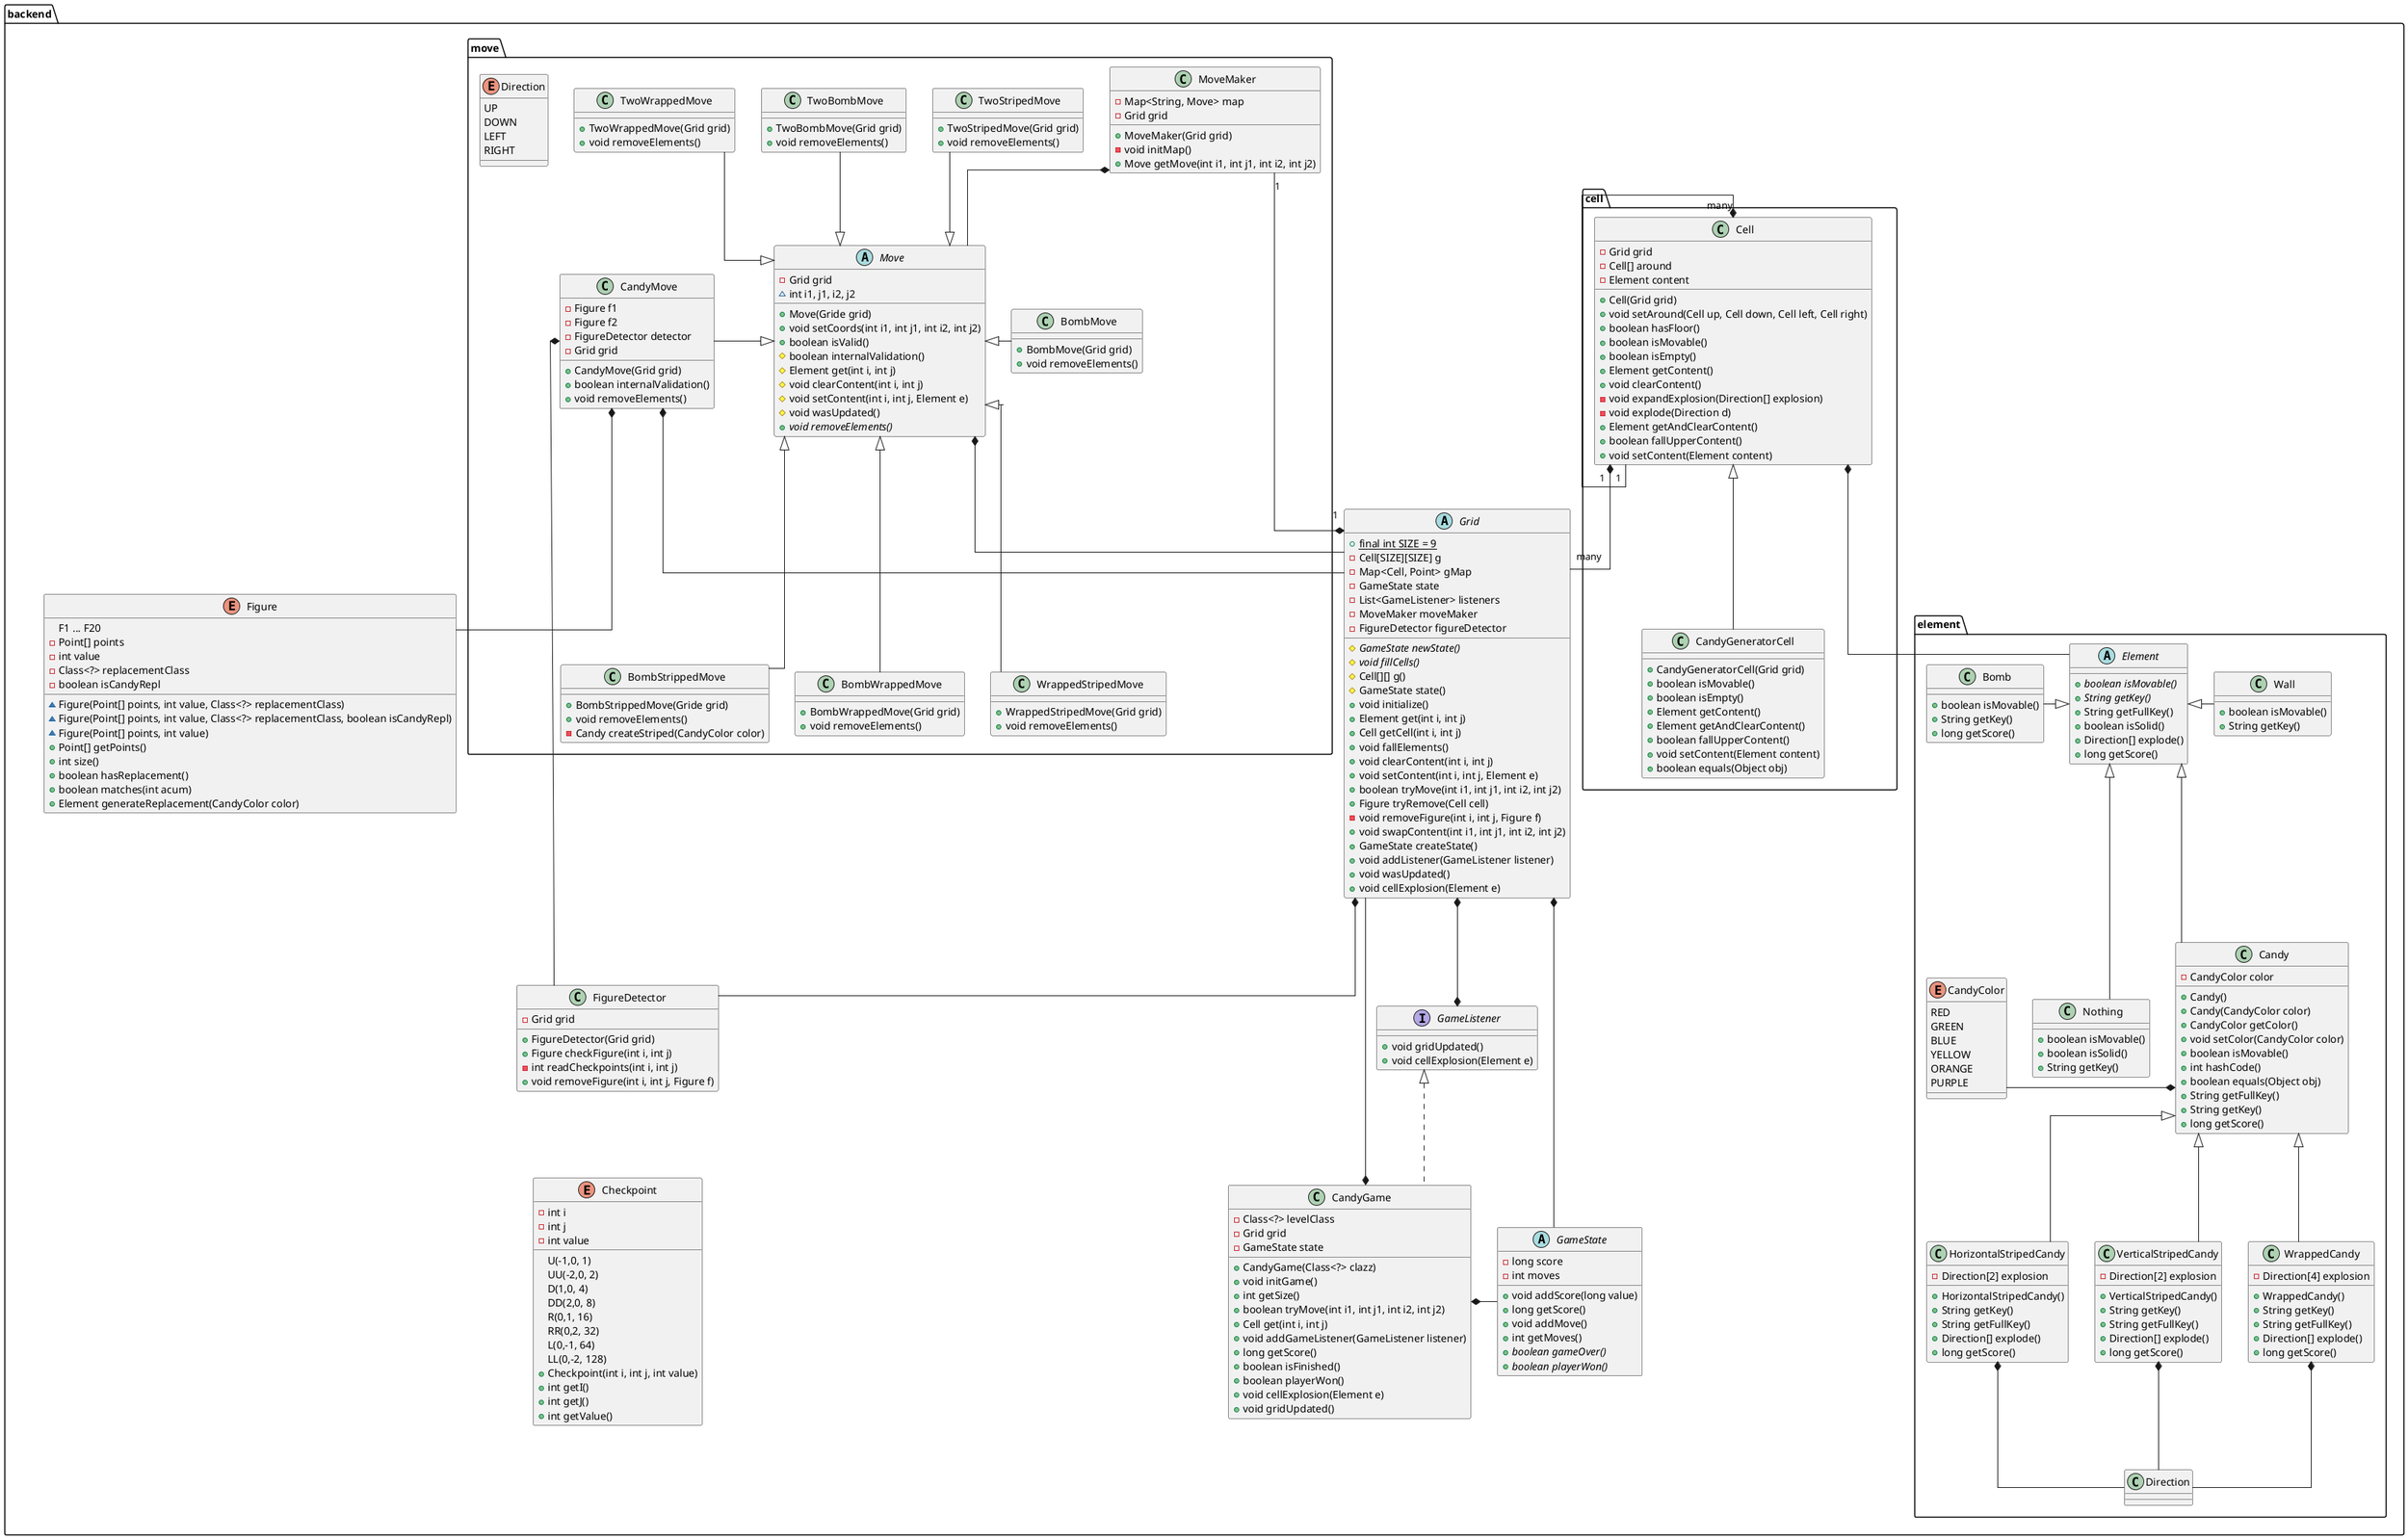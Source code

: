 @startuml
/' Para que las lineas doblen de forma recta '/
skinparam linetype ortho

package backend{
    /' Revisado '/
    class CandyGame implements GameListener

    /' CandyGame '/
    CandyGame *--L Grid
    CandyGame *--R GameState

    /' Grid '/
    Grid *-- FigureDetector
    Grid *-- GameState
    Grid *--* GameListener

    class CandyGame{
      - Class<?> levelClass
      - Grid grid
      - GameState state
      + CandyGame(Class<?> clazz)
      + void initGame()
      + int getSize()
      + boolean tryMove(int i1, int j1, int i2, int j2)
      + Cell get(int i, int j)
      + void addGameListener(GameListener listener)
      + long getScore()
      + boolean isFinished()
      + boolean playerWon()
      + void cellExplosion(Element e)
      + void gridUpdated()
    }

    interface GameListener{
      + void gridUpdated()
      + void cellExplosion(Element e)
    }

    enum Checkpoint {
      U(-1,0, 1)
      UU(-2,0, 2)
      D(1,0, 4)
      DD(2,0, 8)
      R(0,1, 16)
      RR(0,2, 32)
      L(0,-1, 64)
      LL(0,-2, 128)
      - int i
      - int j
      - int value
      + Checkpoint(int i, int j, int value)
      + int getI()
      + int getJ()
      + int getValue()
    }

    enum Figure{
      F1 ... F20
      - Point[] points
      - int value
      - Class<?> replacementClass
      - boolean isCandyRepl
      ~ Figure(Point[] points, int value, Class<?> replacementClass)
      ~ Figure(Point[] points, int value, Class<?> replacementClass, boolean isCandyRepl)
      ~ Figure(Point[] points, int value)
      + Point[] getPoints()
      + int size()
      + boolean hasReplacement()
      + boolean matches(int acum)
      + Element generateReplacement(CandyColor color)
    }

    /' Para dejar a Checkpoint abajo de FigureDetector '/
    FigureDetector -[hidden]- Checkpoint

    class FigureDetector{
     - Grid grid
     + FigureDetector(Grid grid)
     + Figure checkFigure(int i, int j)
     - int readCheckpoints(int i, int j)
     + void removeFigure(int i, int j, Figure f)
    }

    abstract class GameState {
     - long score
     - int moves
     + void addScore(long value)
     + long getScore()
     + void addMove()
     + int getMoves()
     + {abstract} boolean gameOver()
     + {abstract} boolean playerWon()
    }

    abstract class Grid {
     + {static} final int SIZE = 9
     - Cell[SIZE][SIZE] g
     - Map<Cell, Point> gMap
     - GameState state
     - List<GameListener> listeners
     - MoveMaker moveMaker
     - FigureDetector figureDetector
     # {abstract} GameState newState()
     # {abstract} void fillCells()
     # Cell[][] g()
     # GameState state()
     + void initialize()
     + Element get(int i, int j)
     + Cell getCell(int i, int j)
     + void fallElements()
     + void clearContent(int i, int j)
     + void setContent(int i, int j, Element e)
     + boolean tryMove(int i1, int j1, int i2, int j2)
     + Figure tryRemove(Cell cell)
     - void removeFigure(int i, int j, Figure f)
     + void swapContent(int i1, int j1, int i2, int j2)
     + GameState createState()
     + void addListener(GameListener listener)
     + void wasUpdated()
     + void cellExplosion(Element e)
    }

    /' Revisado '/
    package "cell" {
      Cell <|-- CandyGeneratorCell
      Cell "1" *-- "many" Grid
      Cell "many" *-- "1" Cell

      class Cell{
       - Grid grid
       - Cell[] around
       - Element content
       + Cell(Grid grid)
       + void setAround(Cell up, Cell down, Cell left, Cell right)
       + boolean hasFloor()
       + boolean isMovable()
       + boolean isEmpty()
       + Element getContent()
       + void clearContent()
       - void expandExplosion(Direction[] explosion)
       - void explode(Direction d)
       + Element getAndClearContent()
       + boolean fallUpperContent()
       + void setContent(Element content)
      }

      class CandyGeneratorCell{
       + CandyGeneratorCell(Grid grid)
       + boolean isMovable()
       + boolean isEmpty()
       + Element getContent()
       + Element getAndClearContent()
       + boolean fallUpperContent()
       + void setContent(Element content)
       + boolean equals(Object obj)
      }

    }

    /' Revisado '/
    package "element"{

        /' Element '/
        Element <|--L Bomb
        Element <|-- Candy
        Element <|--R Wall
        Element <|-- Nothing
        Cell *-- Element

        /' Candy '/
        Candy *--L CandyColor
        Candy <|-- HorizontalStripedCandy
        Candy <|-- VerticalStripedCandy
        Candy <|-- WrappedCandy

        /' Direction '/
        HorizontalStripedCandy *-- Direction
        VerticalStripedCandy *-- Direction
        WrappedCandy *-- Direction

        abstract class Element{
          + {abstract} boolean isMovable()
          + {abstract} String getKey()
          + String getFullKey()
          + boolean isSolid()
          + Direction[] explode()
          + long getScore()
        }

        class Bomb{
          + boolean isMovable()
          + String getKey()
          + long getScore()
        }

        class Candy {
          - CandyColor color
          + Candy()
          + Candy(CandyColor color)
          + CandyColor getColor()
          + void setColor(CandyColor color)
          + boolean isMovable()
          + int hashCode()
          + boolean equals(Object obj)
          + String getFullKey()
          + String getKey()
          + long getScore()
        }

        enum CandyColor{
          RED
          GREEN
          BLUE
          YELLOW
          ORANGE
          PURPLE
        }

        class HorizontalStripedCandy{
          - Direction[2] explosion
          + HorizontalStripedCandy()
          + String getKey()
          + String getFullKey()
          + Direction[] explode()
          + long getScore()
        }

        class Nothing{
          + boolean isMovable()
          + boolean isSolid()
          + String getKey()
        }

        class VerticalStripedCandy{
          - Direction[2] explosion
          + VerticalStripedCandy()
          + String getKey()
          + String getFullKey()
          + Direction[] explode()
          + long getScore()
        }

        class WrappedCandy{
          - Direction[4] explosion
          + WrappedCandy()
          + String getKey()
          + String getFullKey()
          + Direction[] explode()
          + long getScore()
        }

        class Wall{
          + boolean isMovable()
          + String getKey()
        }
    }

    /' Revisado '/
    package "move" {
        /' Move '/
        Move <|--R BombMove
        Move <|--R CandyMove

        Move <|-- BombStrippedMove
        Move <|-- BombWrappedMove
        Move <|-- WrappedStripedMove

        Move <|--up TwoBombMove
        Move <|--up TwoStripedMove
        Move <|--up TwoWrappedMove

        Move *-- Grid

        /' Move Maker '/
        Grid "1" *-- "1" MoveMaker
        MoveMaker *-- Move

        /' Candy Move '/
        CandyMove *--down Figure
        CandyMove *-- Grid
        CandyMove *-- FigureDetector

        abstract class Move{
         - Grid grid
         ~ int i1, j1, i2, j2
         + Move(Gride grid)
         + void setCoords(int i1, int j1, int i2, int j2)
         + boolean isValid()
         # boolean internalValidation()
         # Element get(int i, int j)
         # void clearContent(int i, int j)
         # void setContent(int i, int j, Element e)
         # void wasUpdated()
         + {abstract} void removeElements()
        }

        class BombMove{
         + BombMove(Grid grid)
         + void removeElements()
        }

        class BombStrippedMove{
         + BombStrippedMove(Gride grid)
         + void removeElements()
         - Candy createStriped(CandyColor color)
        }

        class BombWrappedMove{
         + BombWrappedMove(Grid grid)
         + void removeElements()
        }

        class CandyMove{
         - Figure f1
         - Figure f2
         - FigureDetector detector
         - Grid grid
         + CandyMove(Grid grid)
         + boolean internalValidation()
         + void removeElements()
        }

        enum Direction{
          UP
          DOWN
          LEFT
          RIGHT
        }

        class MoveMaker{
         - Map<String, Move> map
         - Grid grid
         + MoveMaker(Grid grid)
         - void initMap()
         + Move getMove(int i1, int j1, int i2, int j2)
        }

        class WrappedStripedMove{
         + WrappedStripedMove(Grid grid)
         + void removeElements()
        }

        class TwoBombMove{
         + TwoBombMove(Grid grid)
         + void removeElements()
        }

        class TwoStripedMove{
         + TwoStripedMove(Grid grid)
         + void removeElements()
        }

        class TwoWrappedMove{
         + TwoWrappedMove(Grid grid)
         + void removeElements()
        }

    }
}
@enduml